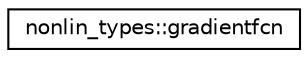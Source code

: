 digraph "Graphical Class Hierarchy"
{
  edge [fontname="Helvetica",fontsize="10",labelfontname="Helvetica",labelfontsize="10"];
  node [fontname="Helvetica",fontsize="10",shape=record];
  rankdir="LR";
  Node0 [label="nonlin_types::gradientfcn",height=0.2,width=0.4,color="black", fillcolor="white", style="filled",URL="$interfacenonlin__types_1_1gradientfcn.html",tooltip="Describes a routine capable of computing the gradient vector of an equation of N variables. "];
}
